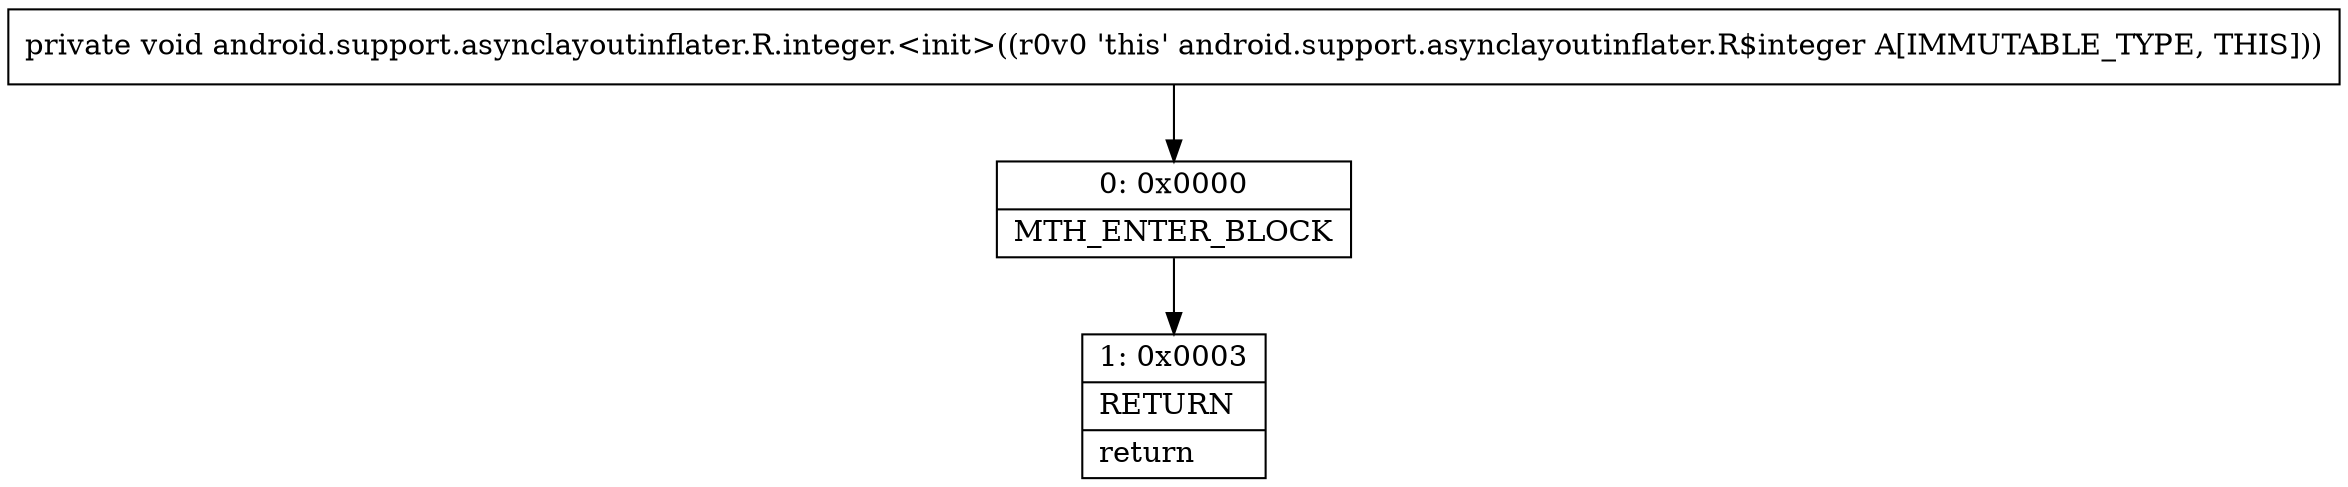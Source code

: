 digraph "CFG forandroid.support.asynclayoutinflater.R.integer.\<init\>()V" {
Node_0 [shape=record,label="{0\:\ 0x0000|MTH_ENTER_BLOCK\l}"];
Node_1 [shape=record,label="{1\:\ 0x0003|RETURN\l|return\l}"];
MethodNode[shape=record,label="{private void android.support.asynclayoutinflater.R.integer.\<init\>((r0v0 'this' android.support.asynclayoutinflater.R$integer A[IMMUTABLE_TYPE, THIS])) }"];
MethodNode -> Node_0;
Node_0 -> Node_1;
}

